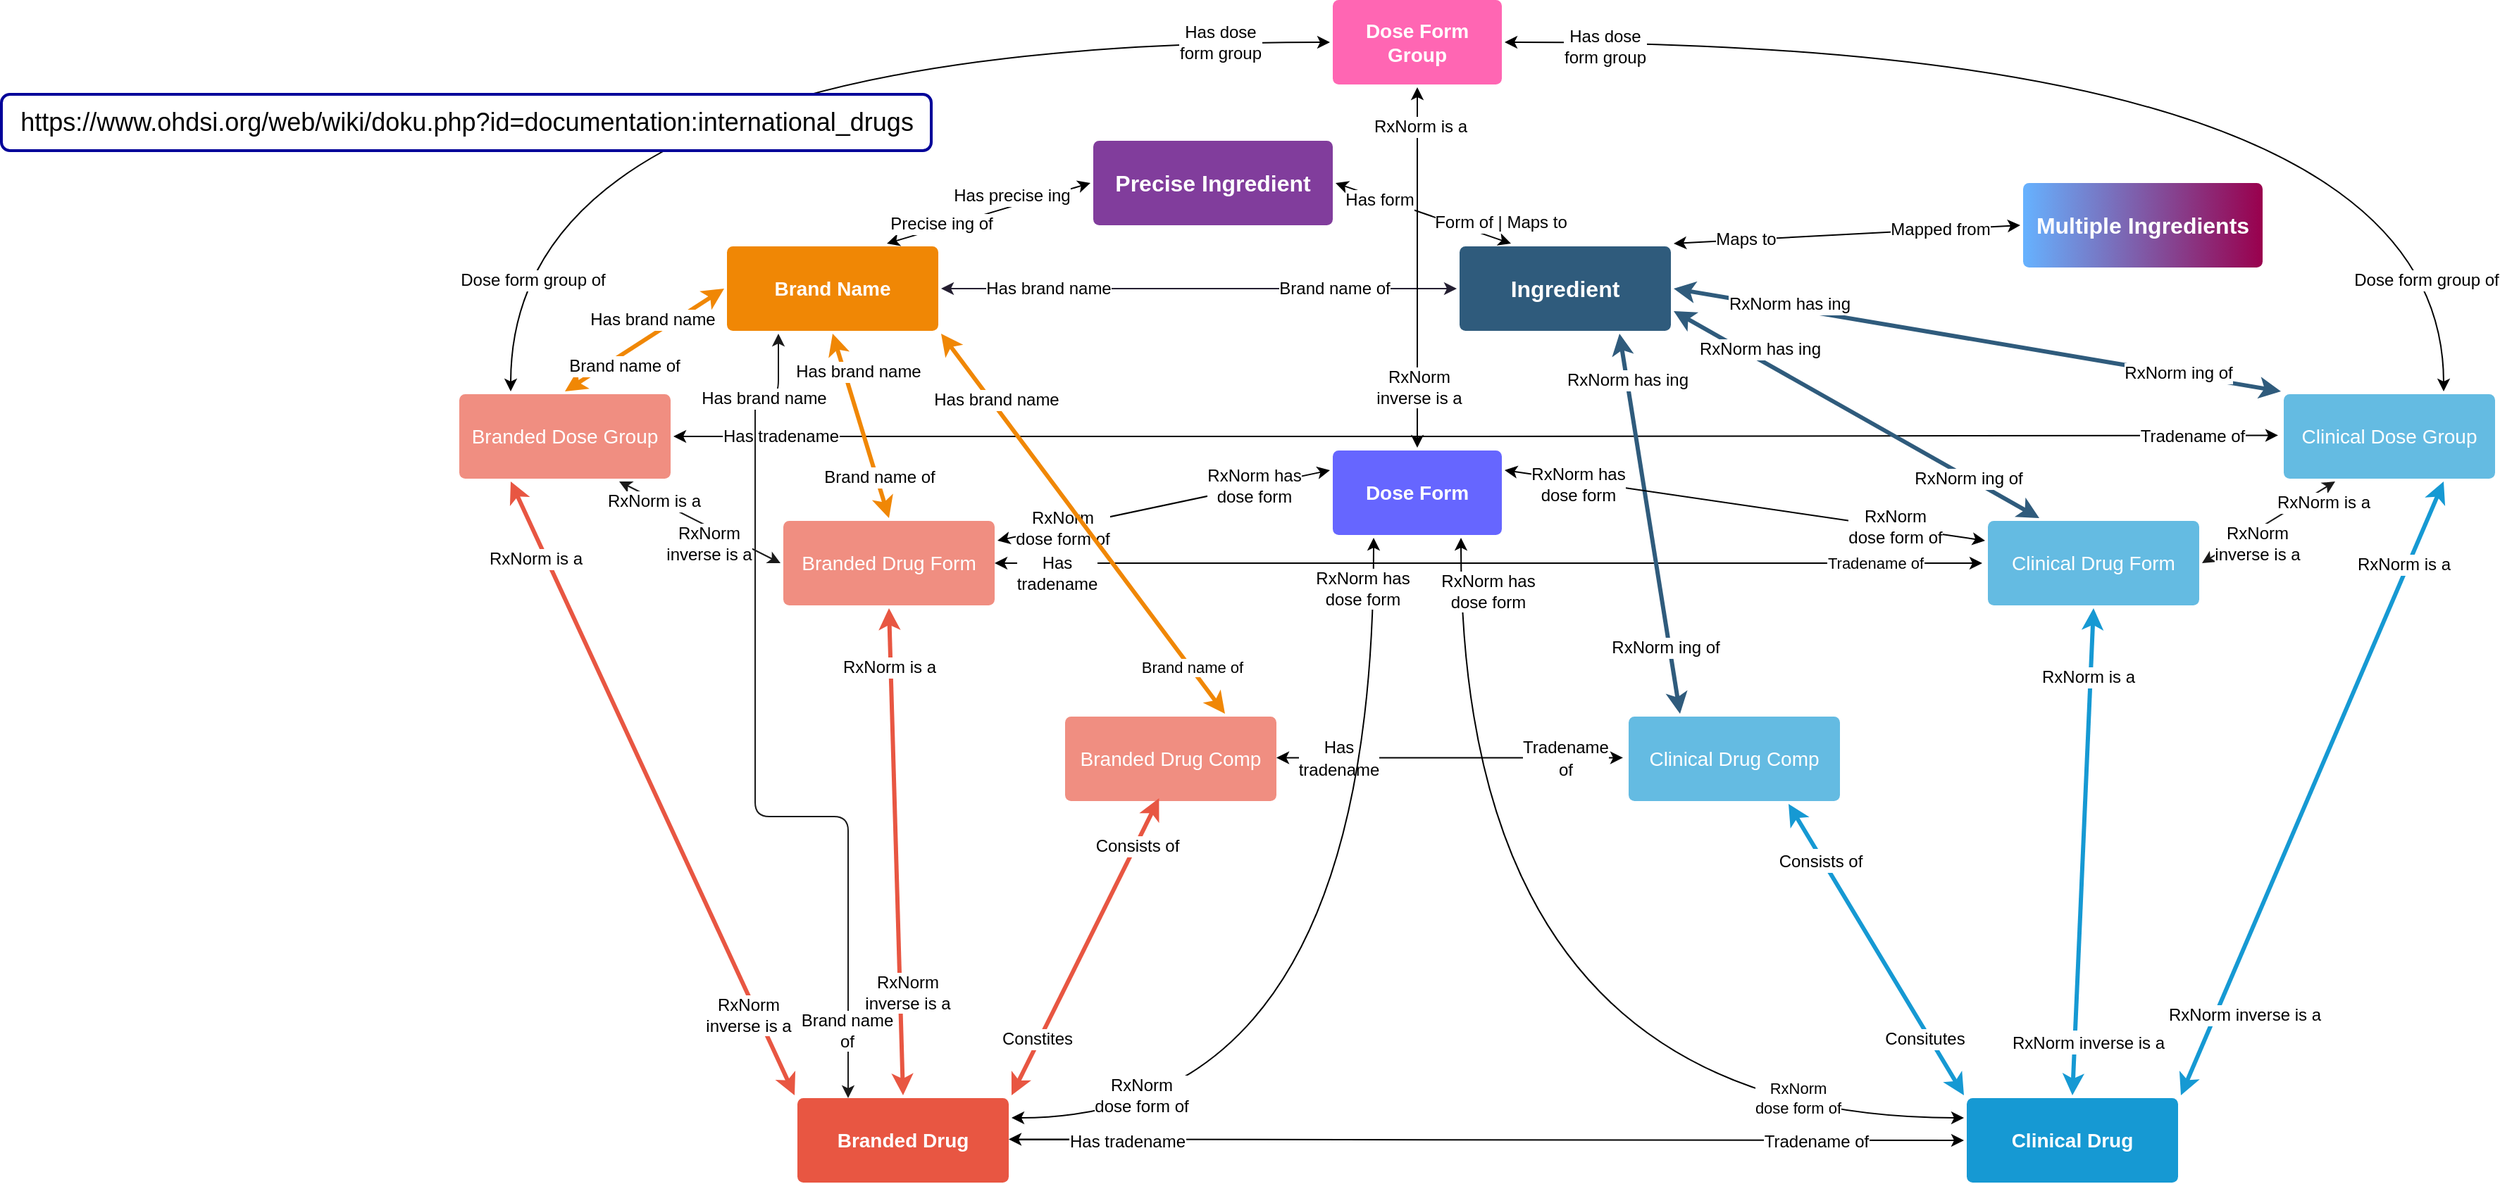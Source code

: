 <mxfile version="24.4.9" type="device">
  <diagram id="6a731a19-8d31-9384-78a2-239565b7b9f0" name="Page-1">
    <mxGraphModel dx="2303" dy="1444" grid="1" gridSize="10" guides="1" tooltips="1" connect="1" arrows="1" fold="1" page="1" pageScale="1" pageWidth="1169" pageHeight="827" background="none" math="0" shadow="0">
      <root>
        <mxCell id="0" />
        <mxCell id="1" parent="0" />
        <mxCell id="GJFQrm1G8qR_wsh25CUK-1789" value="" style="endArrow=classic;startArrow=classic;html=1;rounded=0;exitX=1;exitY=0.5;exitDx=0;exitDy=0;entryX=0.75;entryY=0;entryDx=0;entryDy=0;edgeStyle=orthogonalEdgeStyle;curved=1;" parent="1" source="GJFQrm1G8qR_wsh25CUK-1785" target="1761" edge="1">
          <mxGeometry width="50" height="50" relative="1" as="geometry">
            <mxPoint x="-90" y="530" as="sourcePoint" />
            <mxPoint x="-40" y="480" as="targetPoint" />
          </mxGeometry>
        </mxCell>
        <mxCell id="GJFQrm1G8qR_wsh25CUK-1792" value="&lt;font style=&quot;font-size: 12px;&quot;&gt;Dose form group of&lt;br&gt;&lt;/font&gt;" style="edgeLabel;html=1;align=center;verticalAlign=middle;resizable=0;points=[];" parent="GJFQrm1G8qR_wsh25CUK-1789" vertex="1" connectable="0">
          <mxGeometry x="0.934" y="2" relative="1" as="geometry">
            <mxPoint x="-15" y="-49" as="offset" />
          </mxGeometry>
        </mxCell>
        <mxCell id="GJFQrm1G8qR_wsh25CUK-1793" value="&lt;font style=&quot;font-size: 12px;&quot;&gt;Has dose &lt;br style=&quot;font-size: 12px;&quot;&gt;form group&lt;br style=&quot;font-size: 12px;&quot;&gt;&lt;/font&gt;" style="edgeLabel;html=1;align=center;verticalAlign=middle;resizable=0;points=[];fontSize=12;" parent="GJFQrm1G8qR_wsh25CUK-1789" vertex="1" connectable="0">
          <mxGeometry x="-0.907" y="1" relative="1" as="geometry">
            <mxPoint x="28" y="4" as="offset" />
          </mxGeometry>
        </mxCell>
        <mxCell id="GJFQrm1G8qR_wsh25CUK-1790" value="" style="endArrow=classic;startArrow=classic;html=1;rounded=0;exitX=0;exitY=0.5;exitDx=0;exitDy=0;entryX=0.25;entryY=0;entryDx=0;entryDy=0;edgeStyle=orthogonalEdgeStyle;curved=1;" parent="1" source="GJFQrm1G8qR_wsh25CUK-1785" target="1756" edge="1">
          <mxGeometry width="50" height="50" relative="1" as="geometry">
            <mxPoint x="-90" y="530" as="sourcePoint" />
            <mxPoint x="-40" y="480" as="targetPoint" />
          </mxGeometry>
        </mxCell>
        <mxCell id="GJFQrm1G8qR_wsh25CUK-1791" value="&lt;font style=&quot;font-size: 12px;&quot;&gt;Dose form group of&lt;br style=&quot;font-size: 12px;&quot;&gt;&lt;/font&gt;" style="edgeLabel;html=1;align=center;verticalAlign=middle;resizable=0;points=[];fontSize=12;" parent="GJFQrm1G8qR_wsh25CUK-1790" vertex="1" connectable="0">
          <mxGeometry x="0.94" y="1" relative="1" as="geometry">
            <mxPoint x="14" y="-54" as="offset" />
          </mxGeometry>
        </mxCell>
        <mxCell id="GJFQrm1G8qR_wsh25CUK-1794" value="&lt;font style=&quot;font-size: 12px;&quot;&gt;Has dose &lt;br style=&quot;font-size: 12px;&quot;&gt;form group&lt;br style=&quot;font-size: 12px;&quot;&gt;&lt;/font&gt;" style="edgeLabel;html=1;align=center;verticalAlign=middle;resizable=0;points=[];fontSize=12;" parent="GJFQrm1G8qR_wsh25CUK-1790" vertex="1" connectable="0">
          <mxGeometry x="-0.9" y="-1" relative="1" as="geometry">
            <mxPoint x="-37" y="1" as="offset" />
          </mxGeometry>
        </mxCell>
        <mxCell id="1749" value="Ingredient" style="rounded=1;whiteSpace=wrap;html=1;shadow=0;labelBackgroundColor=none;strokeColor=none;strokeWidth=3;fillColor=#2F5B7C;fontFamily=Helvetica;fontSize=16;fontColor=#FFFFFF;align=center;fontStyle=1;spacing=5;arcSize=7;perimeterSpacing=2;" parent="1" vertex="1">
          <mxGeometry x="-100" y="135" width="150" height="60" as="geometry" />
        </mxCell>
        <mxCell id="1751" value="" style="edgeStyle=none;rounded=1;jumpStyle=none;html=1;shadow=0;labelBackgroundColor=none;startArrow=classic;startFill=1;jettySize=auto;orthogonalLoop=1;strokeColor=#E85642;strokeWidth=3;fontFamily=Helvetica;fontSize=14;fontColor=#FFFFFF;spacing=5;fontStyle=1;fillColor=#b0e3e6;entryX=0.5;entryY=1;entryDx=0;entryDy=0;exitX=0.5;exitY=0;exitDx=0;exitDy=0;" parent="1" source="1753" target="1755" edge="1">
          <mxGeometry relative="1" as="geometry" />
        </mxCell>
        <mxCell id="qL5WuKuK19fVFfrwBX47-1894" value="&lt;font style=&quot;font-size: 12px;&quot;&gt;RxNorm is a&lt;br style=&quot;font-size: 12px;&quot;&gt;&lt;/font&gt;" style="edgeLabel;html=1;align=center;verticalAlign=middle;resizable=0;points=[];fontSize=12;" parent="1751" vertex="1" connectable="0">
          <mxGeometry x="0.657" relative="1" as="geometry">
            <mxPoint x="-2" y="-17" as="offset" />
          </mxGeometry>
        </mxCell>
        <mxCell id="qL5WuKuK19fVFfrwBX47-1900" value="&lt;font style=&quot;font-size: 12px;&quot;&gt;RxNorm &lt;br style=&quot;font-size: 12px;&quot;&gt;inverse is a&lt;br style=&quot;font-size: 12px;&quot;&gt;&lt;/font&gt;" style="edgeLabel;html=1;align=center;verticalAlign=middle;resizable=0;points=[];fontSize=12;" parent="1751" vertex="1" connectable="0">
          <mxGeometry x="-0.651" y="3" relative="1" as="geometry">
            <mxPoint x="7" y="-13" as="offset" />
          </mxGeometry>
        </mxCell>
        <mxCell id="1753" value="Branded Drug" style="rounded=1;whiteSpace=wrap;html=1;shadow=0;labelBackgroundColor=none;strokeColor=none;strokeWidth=3;fillColor=#e85642;fontFamily=Helvetica;fontSize=14;fontColor=#FFFFFF;align=center;spacing=5;fontStyle=1;arcSize=7;perimeterSpacing=2;" parent="1" vertex="1">
          <mxGeometry x="-570" y="740" width="150" height="60" as="geometry" />
        </mxCell>
        <mxCell id="qL5WuKuK19fVFfrwBX47-1836" style="edgeStyle=orthogonalEdgeStyle;rounded=0;orthogonalLoop=1;jettySize=auto;html=1;exitX=1;exitY=0.25;exitDx=0;exitDy=0;entryX=0;entryY=0.25;entryDx=0;entryDy=0;startArrow=classic;startFill=1;" parent="1" edge="1">
          <mxGeometry relative="1" as="geometry">
            <mxPoint x="-230" y="498.23" as="sourcePoint" />
            <mxPoint x="16" y="498.23" as="targetPoint" />
          </mxGeometry>
        </mxCell>
        <mxCell id="qL5WuKuK19fVFfrwBX47-1903" value="&lt;font style=&quot;font-size: 12px;&quot;&gt;Tradename &lt;br&gt;of&lt;br&gt;&lt;/font&gt;" style="edgeLabel;html=1;align=center;verticalAlign=middle;resizable=0;points=[];fontSize=13;" parent="qL5WuKuK19fVFfrwBX47-1836" vertex="1" connectable="0">
          <mxGeometry x="-0.871" y="2" relative="1" as="geometry">
            <mxPoint x="189" y="2" as="offset" />
          </mxGeometry>
        </mxCell>
        <mxCell id="qL5WuKuK19fVFfrwBX47-1837" value="&lt;font style=&quot;font-size: 12px;&quot;&gt;Has &lt;br&gt;tradename&lt;br&gt;&lt;/font&gt;" style="edgeLabel;html=1;align=center;verticalAlign=middle;resizable=0;points=[];fontSize=13;" parent="qL5WuKuK19fVFfrwBX47-1836" vertex="1" connectable="0">
          <mxGeometry x="-0.252" relative="1" as="geometry">
            <mxPoint x="-48" as="offset" />
          </mxGeometry>
        </mxCell>
        <mxCell id="1754" value="Branded Drug Comp" style="rounded=1;whiteSpace=wrap;html=1;shadow=0;labelBackgroundColor=none;strokeColor=none;strokeWidth=3;fillColor=#f08e81;fontFamily=Helvetica;fontSize=14;fontColor=#FFFFFF;align=center;spacing=5;fontStyle=0;arcSize=7;perimeterSpacing=2;" parent="1" vertex="1">
          <mxGeometry x="-380" y="469" width="150" height="60" as="geometry" />
        </mxCell>
        <mxCell id="qL5WuKuK19fVFfrwBX47-1823" style="edgeStyle=orthogonalEdgeStyle;rounded=1;orthogonalLoop=1;jettySize=auto;html=1;exitX=1;exitY=0.25;exitDx=0;exitDy=0;entryX=0;entryY=0.25;entryDx=0;entryDy=0;startArrow=classic;startFill=1;curved=0;" parent="1" edge="1">
          <mxGeometry relative="1" as="geometry">
            <mxPoint x="-430" y="360" as="sourcePoint" />
            <mxPoint x="271.0" y="360" as="targetPoint" />
          </mxGeometry>
        </mxCell>
        <mxCell id="qL5WuKuK19fVFfrwBX47-1824" value="&lt;font style=&quot;font-size: 11px;&quot;&gt;Tradename of&lt;br&gt;&lt;/font&gt;" style="edgeLabel;html=1;align=center;verticalAlign=middle;resizable=0;points=[];" parent="qL5WuKuK19fVFfrwBX47-1823" vertex="1" connectable="0">
          <mxGeometry x="-0.069" y="1" relative="1" as="geometry">
            <mxPoint x="298" y="1" as="offset" />
          </mxGeometry>
        </mxCell>
        <mxCell id="qL5WuKuK19fVFfrwBX47-1904" value="&lt;font style=&quot;font-size: 12px;&quot;&gt;Has &lt;br&gt;tradename&lt;/font&gt;" style="edgeLabel;html=1;align=center;verticalAlign=middle;resizable=0;points=[];fontSize=12;" parent="qL5WuKuK19fVFfrwBX47-1823" vertex="1" connectable="0">
          <mxGeometry x="-0.832" relative="1" as="geometry">
            <mxPoint x="-15" y="7" as="offset" />
          </mxGeometry>
        </mxCell>
        <mxCell id="bMK5b5X95xdostoPULuJ-1764" style="rounded=0;orthogonalLoop=1;jettySize=auto;html=1;exitX=0;exitY=0.5;exitDx=0;exitDy=0;entryX=0.75;entryY=1;entryDx=0;entryDy=0;strokeColor=#1A1A1A;strokeWidth=1;align=center;verticalAlign=middle;fontFamily=Helvetica;fontSize=11;fontColor=default;labelBackgroundColor=default;startArrow=classic;endArrow=classic;" edge="1" parent="1" source="1755" target="1756">
          <mxGeometry relative="1" as="geometry" />
        </mxCell>
        <mxCell id="bMK5b5X95xdostoPULuJ-1765" value="&lt;font style=&quot;font-size: 12px;&quot;&gt;RxNorm is a&lt;br&gt;&lt;/font&gt;" style="edgeLabel;html=1;align=center;verticalAlign=middle;resizable=0;points=[];" vertex="1" connectable="0" parent="bMK5b5X95xdostoPULuJ-1764">
          <mxGeometry x="0.679" relative="1" as="geometry">
            <mxPoint x="6" y="5" as="offset" />
          </mxGeometry>
        </mxCell>
        <mxCell id="bMK5b5X95xdostoPULuJ-1766" value="&lt;font style=&quot;font-size: 12px;&quot;&gt;RxNorm&lt;br&gt;inverse is a&lt;br&gt;&lt;/font&gt;" style="edgeLabel;html=1;align=center;verticalAlign=middle;resizable=0;points=[];" vertex="1" connectable="0" parent="bMK5b5X95xdostoPULuJ-1764">
          <mxGeometry x="-0.143" relative="1" as="geometry">
            <mxPoint x="-2" y="11" as="offset" />
          </mxGeometry>
        </mxCell>
        <mxCell id="1755" value="Branded Drug Form" style="rounded=1;whiteSpace=wrap;html=1;shadow=0;labelBackgroundColor=none;strokeColor=none;strokeWidth=3;fillColor=#f08e81;fontFamily=Helvetica;fontSize=14;fontColor=#FFFFFF;align=center;spacing=5;fontStyle=0;arcSize=7;perimeterSpacing=2;" parent="1" vertex="1">
          <mxGeometry x="-580" y="330" width="150" height="60" as="geometry" />
        </mxCell>
        <mxCell id="qL5WuKuK19fVFfrwBX47-1828" style="edgeStyle=orthogonalEdgeStyle;rounded=0;orthogonalLoop=1;jettySize=auto;html=1;entryX=0;entryY=0.25;entryDx=0;entryDy=0;startArrow=classic;startFill=1;exitX=1;exitY=0.5;exitDx=0;exitDy=0;" parent="1" source="1756" edge="1">
          <mxGeometry relative="1" as="geometry">
            <mxPoint x="-540" y="269" as="sourcePoint" />
            <mxPoint x="481.0" y="269.23" as="targetPoint" />
          </mxGeometry>
        </mxCell>
        <mxCell id="qL5WuKuK19fVFfrwBX47-1829" value="&lt;font style=&quot;font-size: 12px;&quot;&gt;Tradename of&lt;br style=&quot;font-size: 12px;&quot;&gt;&lt;/font&gt;" style="edgeLabel;html=1;align=center;verticalAlign=middle;resizable=0;points=[];fontSize=12;" parent="qL5WuKuK19fVFfrwBX47-1828" vertex="1" connectable="0">
          <mxGeometry x="-0.066" y="3" relative="1" as="geometry">
            <mxPoint x="546" y="3" as="offset" />
          </mxGeometry>
        </mxCell>
        <mxCell id="qL5WuKuK19fVFfrwBX47-1905" value="&lt;font style=&quot;font-size: 12px;&quot;&gt;Has tradename&lt;br style=&quot;font-size: 12px;&quot;&gt;&lt;/font&gt;" style="edgeLabel;html=1;align=center;verticalAlign=middle;resizable=0;points=[];fontSize=12;" parent="qL5WuKuK19fVFfrwBX47-1828" vertex="1" connectable="0">
          <mxGeometry x="-0.86" y="2" relative="1" as="geometry">
            <mxPoint x="-4" y="2" as="offset" />
          </mxGeometry>
        </mxCell>
        <mxCell id="1756" value="Branded Dose Group" style="rounded=1;whiteSpace=wrap;html=1;shadow=0;labelBackgroundColor=none;strokeColor=none;strokeWidth=3;fillColor=#f08e81;fontFamily=Helvetica;fontSize=14;fontColor=#FFFFFF;align=center;spacing=5;fontStyle=0;arcSize=7;perimeterSpacing=2;" parent="1" vertex="1">
          <mxGeometry x="-810" y="240" width="150" height="60" as="geometry" />
        </mxCell>
        <mxCell id="1759" value="" style="edgeStyle=none;rounded=0;jumpStyle=none;html=1;shadow=0;labelBackgroundColor=none;startArrow=classic;startFill=1;endArrow=classic;endFill=1;jettySize=auto;orthogonalLoop=1;strokeColor=#1699D3;strokeWidth=3;fontFamily=Helvetica;fontSize=14;fontColor=#FFFFFF;spacing=5;exitX=1;exitY=0;exitDx=0;exitDy=0;entryX=0.75;entryY=1;entryDx=0;entryDy=0;curved=0;align=center;verticalAlign=middle;" parent="1" source="1760" target="1761" edge="1">
          <mxGeometry relative="1" as="geometry" />
        </mxCell>
        <mxCell id="qL5WuKuK19fVFfrwBX47-1895" value="&lt;font style=&quot;font-size: 12px;&quot;&gt;RxNorm inverse is a&lt;/font&gt;" style="edgeLabel;html=1;align=center;verticalAlign=middle;resizable=0;points=[];" parent="1759" vertex="1" connectable="0">
          <mxGeometry x="-0.7" y="3" relative="1" as="geometry">
            <mxPoint x="20" y="9" as="offset" />
          </mxGeometry>
        </mxCell>
        <mxCell id="qL5WuKuK19fVFfrwBX47-1896" value="&lt;font style=&quot;font-size: 12px;&quot;&gt;RxNorm is a&lt;br&gt;&lt;/font&gt;" style="edgeLabel;html=1;align=center;verticalAlign=middle;resizable=0;points=[];" parent="1759" vertex="1" connectable="0">
          <mxGeometry x="0.717" y="-2" relative="1" as="geometry">
            <mxPoint x="-4" y="-4" as="offset" />
          </mxGeometry>
        </mxCell>
        <mxCell id="1760" value="Clinical Drug" style="rounded=1;whiteSpace=wrap;html=1;shadow=0;labelBackgroundColor=none;strokeColor=none;strokeWidth=3;fillColor=#1699d3;fontFamily=Helvetica;fontSize=14;fontColor=#FFFFFF;align=center;spacing=5;fontStyle=1;arcSize=7;perimeterSpacing=2;" parent="1" vertex="1">
          <mxGeometry x="260" y="740" width="150" height="60" as="geometry" />
        </mxCell>
        <mxCell id="1761" value="Clinical Dose Group" style="rounded=1;whiteSpace=wrap;html=1;shadow=0;labelBackgroundColor=none;strokeColor=none;strokeWidth=3;fillColor=#64bbe2;fontFamily=Helvetica;fontSize=14;fontColor=#FFFFFF;align=center;spacing=5;arcSize=7;perimeterSpacing=2;" parent="1" vertex="1">
          <mxGeometry x="485" y="240" width="150" height="60" as="geometry" />
        </mxCell>
        <mxCell id="1762" value="Clinical Drug Form" style="rounded=1;whiteSpace=wrap;html=1;shadow=0;labelBackgroundColor=none;strokeColor=none;strokeWidth=3;fillColor=#64bbe2;fontFamily=Helvetica;fontSize=14;fontColor=#FFFFFF;align=center;spacing=5;arcSize=7;perimeterSpacing=2;" parent="1" vertex="1">
          <mxGeometry x="275" y="330" width="150" height="60" as="geometry" />
        </mxCell>
        <mxCell id="1763" value="Clinical Drug Comp" style="rounded=1;whiteSpace=wrap;html=1;shadow=0;labelBackgroundColor=none;strokeColor=none;strokeWidth=3;fillColor=#64bbe2;fontFamily=Helvetica;fontSize=14;fontColor=#FFFFFF;align=center;spacing=5;arcSize=7;perimeterSpacing=2;" parent="1" vertex="1">
          <mxGeometry x="20" y="469" width="150" height="60" as="geometry" />
        </mxCell>
        <mxCell id="qL5WuKuK19fVFfrwBX47-1917" style="rounded=0;orthogonalLoop=1;jettySize=auto;html=1;startArrow=classic;startFill=1;strokeColor=#241f31;align=center;verticalAlign=middle;fontFamily=Helvetica;fontSize=11;fontColor=default;labelBackgroundColor=default;endArrow=classic;strokeWidth=1;entryX=0;entryY=0.5;entryDx=0;entryDy=0;exitX=1;exitY=0.5;exitDx=0;exitDy=0;" parent="1" source="1764" target="1749" edge="1">
          <mxGeometry relative="1" as="geometry">
            <mxPoint x="-350" y="165" as="sourcePoint" />
            <mxPoint x="-230" y="165" as="targetPoint" />
          </mxGeometry>
        </mxCell>
        <mxCell id="qL5WuKuK19fVFfrwBX47-1918" value="&lt;font style=&quot;font-size: 12px;&quot;&gt;Brand name of&lt;br&gt;&lt;/font&gt;" style="edgeLabel;html=1;align=center;verticalAlign=middle;resizable=0;points=[];rounded=0;strokeColor=#241f31;strokeWidth=1;fontFamily=Helvetica;fontSize=11;fontColor=default;labelBackgroundColor=default;" parent="qL5WuKuK19fVFfrwBX47-1917" vertex="1" connectable="0">
          <mxGeometry x="0.625" y="1" relative="1" as="geometry">
            <mxPoint x="-19" y="1" as="offset" />
          </mxGeometry>
        </mxCell>
        <mxCell id="qL5WuKuK19fVFfrwBX47-1919" value="&lt;font style=&quot;font-size: 12px;&quot;&gt;Has brand name&lt;br&gt;&lt;/font&gt;" style="edgeLabel;html=1;align=center;verticalAlign=middle;resizable=0;points=[];rounded=0;strokeColor=#241f31;strokeWidth=1;fontFamily=Helvetica;fontSize=11;fontColor=default;labelBackgroundColor=default;" parent="qL5WuKuK19fVFfrwBX47-1917" vertex="1" connectable="0">
          <mxGeometry x="-0.784" y="1" relative="1" as="geometry">
            <mxPoint x="36" y="1" as="offset" />
          </mxGeometry>
        </mxCell>
        <mxCell id="1764" value="Brand Name" style="rounded=1;whiteSpace=wrap;html=1;shadow=0;labelBackgroundColor=none;strokeColor=none;strokeWidth=3;fillColor=#F08705;fontFamily=Helvetica;fontSize=14;fontColor=#FFFFFF;align=center;spacing=5;fontStyle=1;arcSize=7;perimeterSpacing=2;" parent="1" vertex="1">
          <mxGeometry x="-620" y="135" width="150" height="60" as="geometry" />
        </mxCell>
        <mxCell id="qL5WuKuK19fVFfrwBX47-1795" value="" style="endArrow=classic;html=1;rounded=0;entryX=1;entryY=0.25;entryDx=0;entryDy=0;startArrow=classic;startFill=1;exitX=0;exitY=0.5;exitDx=0;exitDy=0;" parent="1" source="1760" edge="1">
          <mxGeometry relative="1" as="geometry">
            <mxPoint x="100" y="770" as="sourcePoint" />
            <mxPoint x="-420" y="769.23" as="targetPoint" />
          </mxGeometry>
        </mxCell>
        <mxCell id="qL5WuKuK19fVFfrwBX47-1796" value="&lt;font style=&quot;font-size: 12px;&quot;&gt;Has tradename&lt;br style=&quot;font-size: 12px;&quot;&gt;&lt;/font&gt;" style="edgeLabel;resizable=0;html=1;;align=center;verticalAlign=middle;fontSize=12;" parent="qL5WuKuK19fVFfrwBX47-1795" connectable="0" vertex="1">
          <mxGeometry relative="1" as="geometry">
            <mxPoint x="-255" y="1" as="offset" />
          </mxGeometry>
        </mxCell>
        <mxCell id="qL5WuKuK19fVFfrwBX47-1902" value="&lt;font style=&quot;font-size: 12px;&quot;&gt;Tradename of&lt;br style=&quot;font-size: 12px;&quot;&gt;&lt;/font&gt;" style="edgeLabel;html=1;align=center;verticalAlign=middle;resizable=0;points=[];fontSize=12;" parent="qL5WuKuK19fVFfrwBX47-1795" vertex="1" connectable="0">
          <mxGeometry x="-0.691" y="-2" relative="1" as="geometry">
            <mxPoint y="3" as="offset" />
          </mxGeometry>
        </mxCell>
        <mxCell id="qL5WuKuK19fVFfrwBX47-1857" value="" style="endArrow=classic;html=1;rounded=1;entryX=0;entryY=0;entryDx=0;entryDy=0;exitX=0.25;exitY=1;exitDx=0;exitDy=0;shadow=0;strokeColor=#E85642;strokeWidth=3;align=center;verticalAlign=middle;spacing=5;fontFamily=Helvetica;fontSize=14;fontColor=#FFFFFF;fontStyle=1;labelBackgroundColor=none;jumpStyle=none;startArrow=classic;startFill=1;fillColor=#b0e3e6;" parent="1" source="1756" target="1753" edge="1">
          <mxGeometry width="50" height="50" relative="1" as="geometry">
            <mxPoint x="-190" y="580" as="sourcePoint" />
            <mxPoint x="-140" y="530" as="targetPoint" />
          </mxGeometry>
        </mxCell>
        <mxCell id="qL5WuKuK19fVFfrwBX47-1901" value="&lt;font style=&quot;font-size: 12px;&quot;&gt;RxNorm is a&lt;br style=&quot;font-size: 12px;&quot;&gt;&lt;/font&gt;" style="edgeLabel;html=1;align=center;verticalAlign=middle;resizable=0;points=[];fontSize=12;" parent="qL5WuKuK19fVFfrwBX47-1857" vertex="1" connectable="0">
          <mxGeometry x="-0.748" y="-3" relative="1" as="geometry">
            <mxPoint x="-5" y="-1" as="offset" />
          </mxGeometry>
        </mxCell>
        <mxCell id="OrQ15w6WSOUXueDMVf8_-1774" value="&lt;font style=&quot;font-size: 12px;&quot;&gt;RxNorm &lt;br style=&quot;font-size: 12px;&quot;&gt;inverse is a&lt;br style=&quot;font-size: 12px;&quot;&gt;&lt;/font&gt;" style="edgeLabel;html=1;align=center;verticalAlign=middle;resizable=0;points=[];fontSize=12;" parent="qL5WuKuK19fVFfrwBX47-1857" vertex="1" connectable="0">
          <mxGeometry x="-0.748" y="-3" relative="1" as="geometry">
            <mxPoint x="146" y="323" as="offset" />
          </mxGeometry>
        </mxCell>
        <mxCell id="qL5WuKuK19fVFfrwBX47-1862" value="" style="endArrow=classic;html=1;rounded=1;exitX=1;exitY=0;exitDx=0;exitDy=0;shadow=0;strokeColor=#E85642;strokeWidth=3;align=center;verticalAlign=middle;spacing=5;fontFamily=Helvetica;fontSize=14;fontColor=#FFFFFF;fontStyle=1;labelBackgroundColor=none;jumpStyle=none;startArrow=classic;startFill=1;fillColor=#b0e3e6;entryX=0.446;entryY=0.938;entryDx=0;entryDy=0;entryPerimeter=0;" parent="1" source="1753" target="1754" edge="1">
          <mxGeometry width="50" height="50" relative="1" as="geometry">
            <mxPoint x="-190" y="580" as="sourcePoint" />
            <mxPoint x="-340" y="540" as="targetPoint" />
          </mxGeometry>
        </mxCell>
        <mxCell id="qL5WuKuK19fVFfrwBX47-1863" value="&lt;font style=&quot;font-size: 12px;&quot;&gt;Consists of&lt;br style=&quot;font-size: 12px;&quot;&gt;&lt;/font&gt;" style="edgeLabel;html=1;align=center;verticalAlign=middle;resizable=0;points=[];fontSize=12;" parent="qL5WuKuK19fVFfrwBX47-1862" vertex="1" connectable="0">
          <mxGeometry x="0.344" y="1" relative="1" as="geometry">
            <mxPoint x="19" y="-35" as="offset" />
          </mxGeometry>
        </mxCell>
        <mxCell id="qL5WuKuK19fVFfrwBX47-1899" value="&lt;font style=&quot;font-size: 12px;&quot;&gt;Constites&lt;/font&gt;" style="edgeLabel;html=1;align=center;verticalAlign=middle;resizable=0;points=[];fontSize=12;" parent="qL5WuKuK19fVFfrwBX47-1862" vertex="1" connectable="0">
          <mxGeometry x="-0.625" y="2" relative="1" as="geometry">
            <mxPoint as="offset" />
          </mxGeometry>
        </mxCell>
        <mxCell id="qL5WuKuK19fVFfrwBX47-1881" value="" style="endArrow=classic;html=1;rounded=0;exitX=0;exitY=0;exitDx=0;exitDy=0;entryX=0.75;entryY=1;entryDx=0;entryDy=0;shadow=0;strokeColor=#1699D3;strokeWidth=3;align=center;verticalAlign=middle;spacing=5;fontFamily=Helvetica;fontSize=14;fontColor=#FFFFFF;fontStyle=1;labelBackgroundColor=none;jumpStyle=none;startArrow=classic;startFill=1;fillColor=#b0e3e6;endFill=1;" parent="1" source="1760" target="1763" edge="1">
          <mxGeometry width="50" height="50" relative="1" as="geometry">
            <mxPoint x="150" y="410" as="sourcePoint" />
            <mxPoint x="221" y="555" as="targetPoint" />
          </mxGeometry>
        </mxCell>
        <mxCell id="qL5WuKuK19fVFfrwBX47-1882" value="&lt;font style=&quot;font-size: 12px;&quot; color=&quot;#000000&quot;&gt;Consists of&lt;br&gt;&lt;/font&gt;" style="edgeLabel;html=1;align=center;verticalAlign=middle;resizable=0;points=[];rounded=0;shadow=0;strokeColor=#1699D3;strokeWidth=3;spacing=5;fontFamily=Helvetica;fontSize=14;fontColor=#FFFFFF;labelBackgroundColor=default;" parent="qL5WuKuK19fVFfrwBX47-1881" vertex="1" connectable="0">
          <mxGeometry x="0.344" y="1" relative="1" as="geometry">
            <mxPoint x="-18" y="-29" as="offset" />
          </mxGeometry>
        </mxCell>
        <mxCell id="qL5WuKuK19fVFfrwBX47-1898" value="&lt;font style=&quot;font-size: 12px;&quot;&gt;Consitutes&lt;/font&gt;" style="edgeLabel;html=1;align=center;verticalAlign=middle;resizable=0;points=[];" parent="qL5WuKuK19fVFfrwBX47-1881" vertex="1" connectable="0">
          <mxGeometry x="-0.403" y="1" relative="1" as="geometry">
            <mxPoint x="10" y="21" as="offset" />
          </mxGeometry>
        </mxCell>
        <mxCell id="qL5WuKuK19fVFfrwBX47-1885" value="" style="endArrow=classic;html=1;rounded=0;entryX=0.5;entryY=0;entryDx=0;entryDy=0;exitX=0.5;exitY=1;exitDx=0;exitDy=0;shadow=0;strokeColor=#1699D3;strokeWidth=3;align=center;verticalAlign=middle;spacing=5;fontFamily=Helvetica;fontSize=14;fontColor=#FFFFFF;fontStyle=1;labelBackgroundColor=none;jumpStyle=none;startArrow=classic;startFill=1;fillColor=#b0e3e6;endFill=1;" parent="1" source="1762" target="1760" edge="1">
          <mxGeometry width="50" height="50" relative="1" as="geometry">
            <mxPoint x="338" y="625" as="sourcePoint" />
            <mxPoint x="386" y="402" as="targetPoint" />
          </mxGeometry>
        </mxCell>
        <mxCell id="qL5WuKuK19fVFfrwBX47-1886" value="&lt;font style=&quot;font-size: 12px;&quot;&gt;RxNorm inverse is a&lt;br&gt;&lt;/font&gt;" style="edgeLabel;html=1;align=center;verticalAlign=middle;resizable=0;points=[];rounded=0;shadow=0;strokeColor=#1699D3;strokeWidth=3;spacing=5;fontFamily=Helvetica;fontSize=14;fontColor=#000000;labelBackgroundColor=default;" parent="qL5WuKuK19fVFfrwBX47-1885" vertex="1" connectable="0">
          <mxGeometry x="-0.372" relative="1" as="geometry">
            <mxPoint y="199" as="offset" />
          </mxGeometry>
        </mxCell>
        <mxCell id="qL5WuKuK19fVFfrwBX47-1897" value="&lt;font style=&quot;font-size: 12px;&quot;&gt;RxNorm is a&lt;br&gt;&lt;/font&gt;" style="edgeLabel;html=1;align=center;verticalAlign=middle;resizable=0;points=[];" parent="qL5WuKuK19fVFfrwBX47-1885" vertex="1" connectable="0">
          <mxGeometry x="-0.716" y="-2" relative="1" as="geometry">
            <mxPoint as="offset" />
          </mxGeometry>
        </mxCell>
        <mxCell id="qL5WuKuK19fVFfrwBX47-1910" value="" style="endArrow=classic;startArrow=classic;html=1;rounded=0;entryX=0.5;entryY=0;entryDx=0;entryDy=0;exitX=0.5;exitY=1;exitDx=0;exitDy=0;strokeColor=#F08705;strokeWidth=3;" parent="1" source="1764" target="1755" edge="1">
          <mxGeometry width="50" height="50" relative="1" as="geometry">
            <mxPoint x="-750" y="470" as="sourcePoint" />
            <mxPoint x="-700" y="420" as="targetPoint" />
          </mxGeometry>
        </mxCell>
        <mxCell id="qL5WuKuK19fVFfrwBX47-1911" value="&lt;font style=&quot;font-size: 12px;&quot;&gt;Has brand name&lt;br style=&quot;font-size: 12px;&quot;&gt;&lt;/font&gt;" style="edgeLabel;html=1;align=center;verticalAlign=middle;resizable=0;points=[];fontSize=12;" parent="qL5WuKuK19fVFfrwBX47-1910" vertex="1" connectable="0">
          <mxGeometry x="-0.644" y="5" relative="1" as="geometry">
            <mxPoint x="6" y="5" as="offset" />
          </mxGeometry>
        </mxCell>
        <mxCell id="qL5WuKuK19fVFfrwBX47-1912" value="&lt;font style=&quot;font-size: 12px;&quot;&gt;Brand name of&lt;/font&gt;" style="edgeLabel;html=1;align=center;verticalAlign=middle;resizable=0;points=[];fontSize=12;" parent="qL5WuKuK19fVFfrwBX47-1910" vertex="1" connectable="0">
          <mxGeometry x="0.63" relative="1" as="geometry">
            <mxPoint y="-5" as="offset" />
          </mxGeometry>
        </mxCell>
        <mxCell id="qL5WuKuK19fVFfrwBX47-1914" value="" style="endArrow=classic;startArrow=classic;html=1;rounded=0;entryX=0.5;entryY=0;entryDx=0;entryDy=0;exitX=0;exitY=0.5;exitDx=0;exitDy=0;strokeColor=#F08705;strokeWidth=3;" parent="1" source="1764" target="1756" edge="1">
          <mxGeometry width="50" height="50" relative="1" as="geometry">
            <mxPoint x="-750" y="470" as="sourcePoint" />
            <mxPoint x="-700" y="420" as="targetPoint" />
          </mxGeometry>
        </mxCell>
        <mxCell id="qL5WuKuK19fVFfrwBX47-1915" value="&lt;font style=&quot;font-size: 12px;&quot;&gt;Brand name of&lt;br&gt;&lt;/font&gt;" style="edgeLabel;html=1;align=center;verticalAlign=middle;resizable=0;points=[];fontSize=12;" parent="qL5WuKuK19fVFfrwBX47-1914" vertex="1" connectable="0">
          <mxGeometry x="0.594" y="3" relative="1" as="geometry">
            <mxPoint x="17" y="-6" as="offset" />
          </mxGeometry>
        </mxCell>
        <mxCell id="qL5WuKuK19fVFfrwBX47-1916" value="&lt;font style=&quot;font-size: 12px;&quot;&gt;Has brand name&lt;br style=&quot;font-size: 12px;&quot;&gt;&lt;/font&gt;" style="edgeLabel;html=1;align=center;verticalAlign=middle;resizable=0;points=[];fontSize=12;" parent="qL5WuKuK19fVFfrwBX47-1914" vertex="1" connectable="0">
          <mxGeometry x="-0.572" y="2" relative="1" as="geometry">
            <mxPoint x="-28" y="4" as="offset" />
          </mxGeometry>
        </mxCell>
        <mxCell id="qL5WuKuK19fVFfrwBX47-1924" value="" style="endArrow=classic;startArrow=classic;html=1;rounded=0;entryX=0.75;entryY=1;entryDx=0;entryDy=0;exitX=0.25;exitY=0;exitDx=0;exitDy=0;strokeColor=#2F5B7C;strokeWidth=3;" parent="1" source="1763" target="1749" edge="1">
          <mxGeometry width="50" height="50" relative="1" as="geometry">
            <mxPoint x="-60" y="450" as="sourcePoint" />
            <mxPoint x="-10" y="400" as="targetPoint" />
          </mxGeometry>
        </mxCell>
        <mxCell id="qL5WuKuK19fVFfrwBX47-1929" value="&lt;font style=&quot;font-size: 12px;&quot;&gt;RxNorm ing of&lt;br&gt;&lt;/font&gt;" style="edgeLabel;html=1;align=center;verticalAlign=middle;resizable=0;points=[];" parent="qL5WuKuK19fVFfrwBX47-1924" vertex="1" connectable="0">
          <mxGeometry x="-0.648" y="3" relative="1" as="geometry">
            <mxPoint as="offset" />
          </mxGeometry>
        </mxCell>
        <mxCell id="qL5WuKuK19fVFfrwBX47-1933" value="&lt;font style=&quot;font-size: 12px;&quot;&gt;RxNorm has ing&lt;br style=&quot;font-size: 12px;&quot;&gt;&lt;/font&gt;" style="edgeLabel;html=1;align=center;verticalAlign=middle;resizable=0;points=[];fontSize=12;" parent="qL5WuKuK19fVFfrwBX47-1924" vertex="1" connectable="0">
          <mxGeometry x="0.763" y="1" relative="1" as="geometry">
            <mxPoint x="1" y="1" as="offset" />
          </mxGeometry>
        </mxCell>
        <mxCell id="qL5WuKuK19fVFfrwBX47-1925" value="" style="endArrow=classic;startArrow=classic;html=1;rounded=0;entryX=1;entryY=0.75;entryDx=0;entryDy=0;exitX=0.25;exitY=0;exitDx=0;exitDy=0;strokeColor=#2F5B7C;strokeWidth=3;" parent="1" source="1762" target="1749" edge="1">
          <mxGeometry width="50" height="50" relative="1" as="geometry">
            <mxPoint x="233" y="595" as="sourcePoint" />
            <mxPoint x="150" y="330" as="targetPoint" />
          </mxGeometry>
        </mxCell>
        <mxCell id="qL5WuKuK19fVFfrwBX47-1928" value="&lt;font style=&quot;font-size: 12px;&quot;&gt;RxNorm ing of&lt;br style=&quot;font-size: 12px;&quot;&gt;&lt;/font&gt;" style="edgeLabel;html=1;align=center;verticalAlign=middle;resizable=0;points=[];fontSize=12;" parent="qL5WuKuK19fVFfrwBX47-1925" vertex="1" connectable="0">
          <mxGeometry x="-0.479" y="-1" relative="1" as="geometry">
            <mxPoint x="16" y="11" as="offset" />
          </mxGeometry>
        </mxCell>
        <mxCell id="qL5WuKuK19fVFfrwBX47-1932" value="&lt;font style=&quot;font-size: 12px;&quot;&gt;RxNorm has ing&lt;br style=&quot;font-size: 12px;&quot;&gt;&lt;/font&gt;" style="edgeLabel;html=1;align=center;verticalAlign=middle;resizable=0;points=[];fontSize=12;" parent="qL5WuKuK19fVFfrwBX47-1925" vertex="1" connectable="0">
          <mxGeometry x="0.69" relative="1" as="geometry">
            <mxPoint x="21" y="4" as="offset" />
          </mxGeometry>
        </mxCell>
        <mxCell id="qL5WuKuK19fVFfrwBX47-1926" value="" style="endArrow=classic;startArrow=classic;html=1;rounded=0;entryX=1;entryY=0.5;entryDx=0;entryDy=0;exitX=0;exitY=0;exitDx=0;exitDy=0;strokeColor=#2F5B7C;strokeWidth=3;" parent="1" source="1761" target="1749" edge="1">
          <mxGeometry width="50" height="50" relative="1" as="geometry">
            <mxPoint x="370" y="200" as="sourcePoint" />
            <mxPoint x="287" y="-65" as="targetPoint" />
          </mxGeometry>
        </mxCell>
        <mxCell id="qL5WuKuK19fVFfrwBX47-1927" value="&lt;font style=&quot;font-size: 12px;&quot;&gt;RxNorm ing of&lt;br&gt;&lt;/font&gt;" style="edgeLabel;html=1;align=center;verticalAlign=middle;resizable=0;points=[];" parent="qL5WuKuK19fVFfrwBX47-1926" vertex="1" connectable="0">
          <mxGeometry x="-0.521" y="-2" relative="1" as="geometry">
            <mxPoint x="29" y="6" as="offset" />
          </mxGeometry>
        </mxCell>
        <mxCell id="qL5WuKuK19fVFfrwBX47-1931" value="&lt;font style=&quot;font-size: 12px;&quot;&gt;RxNorm has ing&lt;br style=&quot;font-size: 12px;&quot;&gt;&lt;/font&gt;" style="edgeLabel;html=1;align=center;verticalAlign=middle;resizable=0;points=[];rotation=0;fontSize=12;" parent="qL5WuKuK19fVFfrwBX47-1926" vertex="1" connectable="0">
          <mxGeometry x="0.677" y="-1" relative="1" as="geometry">
            <mxPoint x="12" as="offset" />
          </mxGeometry>
        </mxCell>
        <mxCell id="qL5WuKuK19fVFfrwBX47-1934" value="Precise Ingredient" style="rounded=1;whiteSpace=wrap;html=1;shadow=0;labelBackgroundColor=none;strokeColor=none;strokeWidth=3;fillColor=#813d9c;fontFamily=Helvetica;fontSize=16;fontColor=#FFFFFF;align=center;fontStyle=1;spacing=5;arcSize=7;perimeterSpacing=2;" parent="1" vertex="1">
          <mxGeometry x="-360" y="60" width="170" height="60" as="geometry" />
        </mxCell>
        <mxCell id="qL5WuKuK19fVFfrwBX47-1935" value="" style="endArrow=classic;startArrow=classic;html=1;rounded=0;entryX=1;entryY=0.5;entryDx=0;entryDy=0;exitX=0.25;exitY=0;exitDx=0;exitDy=0;" parent="1" source="1749" target="qL5WuKuK19fVFfrwBX47-1934" edge="1">
          <mxGeometry width="50" height="50" relative="1" as="geometry">
            <mxPoint x="-110" y="200" as="sourcePoint" />
            <mxPoint x="-60" y="150" as="targetPoint" />
          </mxGeometry>
        </mxCell>
        <mxCell id="qL5WuKuK19fVFfrwBX47-1936" value="Form of | Maps to" style="edgeLabel;html=1;align=center;verticalAlign=middle;resizable=0;points=[];fontSize=12;" parent="qL5WuKuK19fVFfrwBX47-1935" vertex="1" connectable="0">
          <mxGeometry x="-0.41" relative="1" as="geometry">
            <mxPoint x="29" y="-3" as="offset" />
          </mxGeometry>
        </mxCell>
        <mxCell id="qL5WuKuK19fVFfrwBX47-1937" value="Has form" style="edgeLabel;html=1;align=center;verticalAlign=middle;resizable=0;points=[];fontSize=12;" parent="qL5WuKuK19fVFfrwBX47-1935" vertex="1" connectable="0">
          <mxGeometry x="0.538" y="1" relative="1" as="geometry">
            <mxPoint x="3" y="1" as="offset" />
          </mxGeometry>
        </mxCell>
        <mxCell id="qL5WuKuK19fVFfrwBX47-1938" value="" style="endArrow=classic;startArrow=classic;html=1;rounded=0;entryX=0;entryY=0.5;entryDx=0;entryDy=0;exitX=0.75;exitY=0;exitDx=0;exitDy=0;" parent="1" source="1764" target="qL5WuKuK19fVFfrwBX47-1934" edge="1">
          <mxGeometry width="50" height="50" relative="1" as="geometry">
            <mxPoint x="-430" y="200" as="sourcePoint" />
            <mxPoint x="-380" y="150" as="targetPoint" />
          </mxGeometry>
        </mxCell>
        <mxCell id="qL5WuKuK19fVFfrwBX47-1939" value="&lt;font style=&quot;font-size: 12px;&quot;&gt;Precise ing of&lt;br style=&quot;font-size: 12px;&quot;&gt;&lt;/font&gt;" style="edgeLabel;html=1;align=center;verticalAlign=middle;resizable=0;points=[];fontSize=12;" parent="qL5WuKuK19fVFfrwBX47-1938" vertex="1" connectable="0">
          <mxGeometry x="-0.701" y="2" relative="1" as="geometry">
            <mxPoint x="17" y="-6" as="offset" />
          </mxGeometry>
        </mxCell>
        <mxCell id="qL5WuKuK19fVFfrwBX47-1940" value="&lt;font style=&quot;font-size: 12px;&quot;&gt;Has precise ing&lt;/font&gt;" style="edgeLabel;html=1;align=center;verticalAlign=middle;resizable=0;points=[];fontSize=12;" parent="qL5WuKuK19fVFfrwBX47-1938" vertex="1" connectable="0">
          <mxGeometry x="0.45" y="2" relative="1" as="geometry">
            <mxPoint x="-16" y="-1" as="offset" />
          </mxGeometry>
        </mxCell>
        <mxCell id="qL5WuKuK19fVFfrwBX47-1941" value="&lt;font color=&quot;#ffffff&quot;&gt;Multiple Ingredients&lt;/font&gt;" style="rounded=1;whiteSpace=wrap;html=1;shadow=0;labelBackgroundColor=none;strokeWidth=3;fontFamily=Helvetica;fontSize=16;align=center;fontStyle=1;spacing=5;arcSize=7;perimeterSpacing=2;glass=0;fillStyle=auto;fillColor=#66B2FF;strokeColor=none;gradientColor=#99004D;gradientDirection=east;" parent="1" vertex="1">
          <mxGeometry x="300" y="90" width="170" height="60" as="geometry" />
        </mxCell>
        <mxCell id="qL5WuKuK19fVFfrwBX47-1943" value="" style="endArrow=classic;startArrow=classic;html=1;rounded=0;entryX=0;entryY=0.5;entryDx=0;entryDy=0;exitX=1;exitY=0;exitDx=0;exitDy=0;" parent="1" source="1749" target="qL5WuKuK19fVFfrwBX47-1941" edge="1">
          <mxGeometry width="50" height="50" relative="1" as="geometry">
            <mxPoint x="60" y="170" as="sourcePoint" />
            <mxPoint x="110" y="120" as="targetPoint" />
          </mxGeometry>
        </mxCell>
        <mxCell id="qL5WuKuK19fVFfrwBX47-1944" value="&lt;font style=&quot;font-size: 12px;&quot;&gt;Maps to&lt;br style=&quot;font-size: 12px;&quot;&gt;&lt;/font&gt;" style="edgeLabel;html=1;align=center;verticalAlign=middle;resizable=0;points=[];fontSize=12;" parent="qL5WuKuK19fVFfrwBX47-1943" vertex="1" connectable="0">
          <mxGeometry x="0.519" y="2" relative="1" as="geometry">
            <mxPoint x="-136" y="9" as="offset" />
          </mxGeometry>
        </mxCell>
        <mxCell id="qL5WuKuK19fVFfrwBX47-1945" value="&lt;font style=&quot;font-size: 12px;&quot;&gt;Mapped from&lt;br style=&quot;font-size: 12px;&quot;&gt;&lt;/font&gt;" style="edgeLabel;html=1;align=center;verticalAlign=middle;resizable=0;points=[];fontSize=12;" parent="qL5WuKuK19fVFfrwBX47-1943" vertex="1" connectable="0">
          <mxGeometry x="-0.619" y="2" relative="1" as="geometry">
            <mxPoint x="142" y="-6" as="offset" />
          </mxGeometry>
        </mxCell>
        <mxCell id="GJFQrm1G8qR_wsh25CUK-1764" value="&lt;font style=&quot;font-size: 14px;&quot;&gt;Dose Form&lt;/font&gt;" style="rounded=1;whiteSpace=wrap;html=1;shadow=0;labelBackgroundColor=none;strokeColor=none;strokeWidth=3;fillColor=#6666FF;fontFamily=Helvetica;fontSize=14;fontColor=#FFFFFF;align=center;spacing=5;fontStyle=1;arcSize=7;perimeterSpacing=2;" parent="1" vertex="1">
          <mxGeometry x="-190" y="280" width="120" height="60" as="geometry" />
        </mxCell>
        <mxCell id="GJFQrm1G8qR_wsh25CUK-1767" value="" style="endArrow=classic;startArrow=classic;html=1;rounded=0;exitX=1;exitY=0.25;exitDx=0;exitDy=0;entryX=0;entryY=0.25;entryDx=0;entryDy=0;" parent="1" source="GJFQrm1G8qR_wsh25CUK-1764" target="1762" edge="1">
          <mxGeometry width="50" height="50" relative="1" as="geometry">
            <mxPoint x="120" y="380" as="sourcePoint" />
            <mxPoint x="170" y="330" as="targetPoint" />
          </mxGeometry>
        </mxCell>
        <mxCell id="GJFQrm1G8qR_wsh25CUK-1771" value="&lt;font style=&quot;font-size: 12px;&quot;&gt;RxNorm has &lt;br&gt;dose form&lt;/font&gt;" style="edgeLabel;html=1;align=center;verticalAlign=middle;resizable=0;points=[];rotation=0;" parent="GJFQrm1G8qR_wsh25CUK-1767" vertex="1" connectable="0">
          <mxGeometry x="-0.815" y="-2" relative="1" as="geometry">
            <mxPoint x="20" y="3" as="offset" />
          </mxGeometry>
        </mxCell>
        <mxCell id="GJFQrm1G8qR_wsh25CUK-1773" value="&lt;font style=&quot;font-size: 12px;&quot;&gt;RxNorm &lt;br&gt;dose form of &lt;br&gt;&lt;/font&gt;" style="edgeLabel;html=1;align=center;verticalAlign=middle;resizable=0;points=[];" parent="GJFQrm1G8qR_wsh25CUK-1767" vertex="1" connectable="0">
          <mxGeometry x="0.617" y="1" relative="1" as="geometry">
            <mxPoint x="1" as="offset" />
          </mxGeometry>
        </mxCell>
        <mxCell id="GJFQrm1G8qR_wsh25CUK-1768" value="" style="endArrow=classic;startArrow=classic;html=1;rounded=1;entryX=0;entryY=0.25;entryDx=0;entryDy=0;exitX=1;exitY=0.25;exitDx=0;exitDy=0;" parent="1" source="1755" target="GJFQrm1G8qR_wsh25CUK-1764" edge="1">
          <mxGeometry width="50" height="50" relative="1" as="geometry">
            <mxPoint x="-80" y="380" as="sourcePoint" />
            <mxPoint x="-30" y="330" as="targetPoint" />
          </mxGeometry>
        </mxCell>
        <mxCell id="GJFQrm1G8qR_wsh25CUK-1772" value="&lt;font style=&quot;font-size: 12px;&quot;&gt;RxNorm has &lt;br&gt;dose form&lt;/font&gt;" style="edgeLabel;html=1;align=center;verticalAlign=middle;resizable=0;points=[];" parent="GJFQrm1G8qR_wsh25CUK-1768" vertex="1" connectable="0">
          <mxGeometry x="0.563" y="1" relative="1" as="geometry">
            <mxPoint x="-2" y="1" as="offset" />
          </mxGeometry>
        </mxCell>
        <mxCell id="GJFQrm1G8qR_wsh25CUK-1774" value="&lt;font style=&quot;font-size: 12px;&quot;&gt;RxNorm &lt;br&gt;dose form of &lt;br&gt;&lt;/font&gt;" style="edgeLabel;html=1;align=center;verticalAlign=middle;resizable=0;points=[];" parent="GJFQrm1G8qR_wsh25CUK-1768" vertex="1" connectable="0">
          <mxGeometry x="-0.73" y="3" relative="1" as="geometry">
            <mxPoint x="15" as="offset" />
          </mxGeometry>
        </mxCell>
        <mxCell id="GJFQrm1G8qR_wsh25CUK-1779" value="" style="endArrow=classic;startArrow=classic;html=1;rounded=0;entryX=0.25;entryY=1;entryDx=0;entryDy=0;exitX=1;exitY=0.25;exitDx=0;exitDy=0;edgeStyle=orthogonalEdgeStyle;curved=1;" parent="1" source="1753" target="GJFQrm1G8qR_wsh25CUK-1764" edge="1">
          <mxGeometry width="50" height="50" relative="1" as="geometry">
            <mxPoint x="-80" y="540" as="sourcePoint" />
            <mxPoint x="-30" y="490" as="targetPoint" />
          </mxGeometry>
        </mxCell>
        <mxCell id="GJFQrm1G8qR_wsh25CUK-1780" value="&lt;font style=&quot;font-size: 12px;&quot;&gt;RxNorm &lt;br style=&quot;font-size: 12px;&quot;&gt;dose form of&lt;br style=&quot;font-size: 12px;&quot;&gt;&lt;/font&gt;" style="edgeLabel;html=1;align=center;verticalAlign=middle;resizable=0;points=[];fontSize=12;" parent="GJFQrm1G8qR_wsh25CUK-1779" vertex="1" connectable="0">
          <mxGeometry x="-0.697" y="23" relative="1" as="geometry">
            <mxPoint x="-10" y="7" as="offset" />
          </mxGeometry>
        </mxCell>
        <mxCell id="GJFQrm1G8qR_wsh25CUK-1781" value="&lt;font style=&quot;font-size: 12px;&quot;&gt;RxNorm has &lt;br style=&quot;font-size: 12px;&quot;&gt;dose form&lt;/font&gt;" style="edgeLabel;html=1;align=center;verticalAlign=middle;resizable=0;points=[];fontSize=12;" parent="GJFQrm1G8qR_wsh25CUK-1779" vertex="1" connectable="0">
          <mxGeometry x="0.903" y="2" relative="1" as="geometry">
            <mxPoint x="-6" y="3" as="offset" />
          </mxGeometry>
        </mxCell>
        <mxCell id="GJFQrm1G8qR_wsh25CUK-1782" value="" style="endArrow=classic;startArrow=classic;html=1;rounded=0;entryX=0.75;entryY=1;entryDx=0;entryDy=0;exitX=0;exitY=0.25;exitDx=0;exitDy=0;edgeStyle=orthogonalEdgeStyle;curved=1;" parent="1" source="1760" target="GJFQrm1G8qR_wsh25CUK-1764" edge="1">
          <mxGeometry width="50" height="50" relative="1" as="geometry">
            <mxPoint x="-408" y="764" as="sourcePoint" />
            <mxPoint x="-151" y="352" as="targetPoint" />
          </mxGeometry>
        </mxCell>
        <mxCell id="GJFQrm1G8qR_wsh25CUK-1784" value="&lt;font style=&quot;font-size: 12px;&quot;&gt;RxNorm has &lt;br style=&quot;font-size: 12px;&quot;&gt;dose form&lt;/font&gt;" style="edgeLabel;html=1;align=center;verticalAlign=middle;resizable=0;points=[];fontSize=12;" parent="GJFQrm1G8qR_wsh25CUK-1782" vertex="1" connectable="0">
          <mxGeometry x="0.903" y="2" relative="1" as="geometry">
            <mxPoint x="21" as="offset" />
          </mxGeometry>
        </mxCell>
        <mxCell id="GJFQrm1G8qR_wsh25CUK-1798" value="&lt;font style=&quot;font-size: 11px;&quot;&gt;RxNorm &lt;br&gt;dose form of&lt;br&gt;&lt;/font&gt;" style="edgeLabel;html=1;align=center;verticalAlign=middle;resizable=0;points=[];" parent="GJFQrm1G8qR_wsh25CUK-1782" vertex="1" connectable="0">
          <mxGeometry x="-0.657" y="-14" relative="1" as="geometry">
            <mxPoint x="14" as="offset" />
          </mxGeometry>
        </mxCell>
        <mxCell id="GJFQrm1G8qR_wsh25CUK-1785" value="&lt;font style=&quot;font-size: 14px;&quot;&gt;Dose Form Group&lt;br&gt;&lt;/font&gt;" style="rounded=1;whiteSpace=wrap;html=1;shadow=0;labelBackgroundColor=none;strokeColor=none;strokeWidth=3;fillColor=#FF66B3;fontFamily=Helvetica;fontSize=14;fontColor=#FFFFFF;align=center;spacing=5;fontStyle=1;arcSize=7;perimeterSpacing=2;" parent="1" vertex="1">
          <mxGeometry x="-190" y="-40" width="120" height="60" as="geometry" />
        </mxCell>
        <mxCell id="OrQ15w6WSOUXueDMVf8_-1768" value="" style="endArrow=classic;startArrow=classic;html=1;rounded=1;edgeStyle=orthogonalEdgeStyle;shadow=0;strokeColor=#1A1A1A;strokeWidth=1;align=center;verticalAlign=middle;spacing=5;fontFamily=Helvetica;fontSize=14;fontColor=#FFFFFF;fontStyle=1;labelBackgroundColor=none;jumpStyle=none;startFill=1;fillColor=#b0e3e6;endSize=6;entryX=0.25;entryY=1;entryDx=0;entryDy=0;" parent="1" target="1764" edge="1">
          <mxGeometry width="50" height="50" relative="1" as="geometry">
            <mxPoint x="-534" y="740" as="sourcePoint" />
            <mxPoint x="-583" y="210" as="targetPoint" />
            <Array as="points">
              <mxPoint x="-534" y="540" />
              <mxPoint x="-600" y="540" />
              <mxPoint x="-600" y="240" />
              <mxPoint x="-583" y="240" />
            </Array>
          </mxGeometry>
        </mxCell>
        <mxCell id="OrQ15w6WSOUXueDMVf8_-1770" value="" style="edgeLabel;html=1;align=center;verticalAlign=middle;resizable=0;points=[];rounded=1;shadow=0;strokeColor=#E85642;strokeWidth=3;spacing=5;fontFamily=Helvetica;fontSize=14;fontColor=#FFFFFF;fontStyle=1;labelBackgroundColor=none;fillColor=#b0e3e6;" parent="OrQ15w6WSOUXueDMVf8_-1768" vertex="1" connectable="0">
          <mxGeometry x="-0.9" y="-1" relative="1" as="geometry">
            <mxPoint x="-74" y="-9" as="offset" />
          </mxGeometry>
        </mxCell>
        <mxCell id="OrQ15w6WSOUXueDMVf8_-1771" value="" style="edgeLabel;html=1;align=center;verticalAlign=middle;resizable=0;points=[];rounded=1;shadow=0;strokeColor=#E85642;strokeWidth=3;spacing=5;fontFamily=Helvetica;fontSize=14;fontColor=#FFFFFF;fontStyle=1;labelBackgroundColor=none;fillColor=#b0e3e6;" parent="OrQ15w6WSOUXueDMVf8_-1768" vertex="1" connectable="0">
          <mxGeometry x="-0.794" y="1" relative="1" as="geometry">
            <mxPoint x="-4" y="9" as="offset" />
          </mxGeometry>
        </mxCell>
        <mxCell id="OrQ15w6WSOUXueDMVf8_-1772" value="&lt;font style=&quot;font-size: 12px;&quot;&gt;Has brand name&lt;br style=&quot;font-size: 12px;&quot;&gt;&lt;/font&gt;" style="edgeLabel;html=1;align=center;verticalAlign=middle;resizable=0;points=[];fontSize=12;" parent="OrQ15w6WSOUXueDMVf8_-1768" vertex="1" connectable="0">
          <mxGeometry x="0.836" y="3" relative="1" as="geometry">
            <mxPoint x="-2" y="6" as="offset" />
          </mxGeometry>
        </mxCell>
        <mxCell id="OrQ15w6WSOUXueDMVf8_-1773" value="&lt;font style=&quot;font-size: 12px;&quot;&gt;Brand name &lt;br style=&quot;font-size: 12px;&quot;&gt;of&lt;/font&gt;" style="edgeLabel;html=1;align=center;verticalAlign=middle;resizable=0;points=[];fontSize=12;" parent="OrQ15w6WSOUXueDMVf8_-1768" vertex="1" connectable="0">
          <mxGeometry x="-0.818" y="3" relative="1" as="geometry">
            <mxPoint x="2" y="9" as="offset" />
          </mxGeometry>
        </mxCell>
        <mxCell id="qL5WuKuK19fVFfrwBX47-1906" value="" style="endArrow=classic;startArrow=classic;html=1;rounded=0;exitX=1;exitY=1;exitDx=0;exitDy=0;entryX=0.75;entryY=0;entryDx=0;entryDy=0;strokeColor=#F08705;strokeWidth=3;" parent="1" source="1764" target="1754" edge="1">
          <mxGeometry width="50" height="50" relative="1" as="geometry">
            <mxPoint x="-920" y="510" as="sourcePoint" />
            <mxPoint x="-430" y="490" as="targetPoint" />
          </mxGeometry>
        </mxCell>
        <mxCell id="qL5WuKuK19fVFfrwBX47-1907" value="&lt;font style=&quot;font-size: 12px;&quot;&gt;Has brand name&lt;br style=&quot;font-size: 12px;&quot;&gt;&lt;/font&gt;" style="edgeLabel;html=1;align=center;verticalAlign=middle;resizable=0;points=[];fontSize=12;" parent="qL5WuKuK19fVFfrwBX47-1906" vertex="1" connectable="0">
          <mxGeometry x="-0.706" relative="1" as="geometry">
            <mxPoint x="9" y="7" as="offset" />
          </mxGeometry>
        </mxCell>
        <mxCell id="qL5WuKuK19fVFfrwBX47-1908" value="&lt;font style=&quot;font-size: 11px;&quot;&gt;Brand name of&lt;br&gt;&lt;/font&gt;" style="edgeLabel;html=1;align=center;verticalAlign=middle;resizable=0;points=[];" parent="qL5WuKuK19fVFfrwBX47-1906" vertex="1" connectable="0">
          <mxGeometry x="0.686" relative="1" as="geometry">
            <mxPoint x="8" y="9" as="offset" />
          </mxGeometry>
        </mxCell>
        <mxCell id="OrQ15w6WSOUXueDMVf8_-1810" value="&lt;font style=&quot;font-size: 18px;&quot;&gt;https://www.ohdsi.org/web/wiki/doku.php?id=documentation:international_drugs&lt;/font&gt;" style="text;html=1;align=center;verticalAlign=middle;resizable=0;points=[];autosize=1;strokeColor=#000099;fillColor=default;rounded=1;glass=0;strokeWidth=2;" parent="1" vertex="1">
          <mxGeometry x="-1135" y="27" width="660" height="40" as="geometry" />
        </mxCell>
        <mxCell id="GJFQrm1G8qR_wsh25CUK-1795" value="" style="endArrow=classic;startArrow=classic;html=1;rounded=0;entryX=0.5;entryY=0;entryDx=0;entryDy=0;exitX=0.5;exitY=1;exitDx=0;exitDy=0;" parent="1" source="GJFQrm1G8qR_wsh25CUK-1785" target="GJFQrm1G8qR_wsh25CUK-1764" edge="1">
          <mxGeometry width="50" height="50" relative="1" as="geometry">
            <mxPoint x="-130" y="50" as="sourcePoint" />
            <mxPoint x="-130" y="270" as="targetPoint" />
          </mxGeometry>
        </mxCell>
        <mxCell id="GJFQrm1G8qR_wsh25CUK-1796" value="&lt;font style=&quot;font-size: 12px;&quot;&gt;RxNorm is a&lt;br&gt;&lt;/font&gt;" style="edgeLabel;html=1;align=center;verticalAlign=middle;resizable=0;points=[];" parent="GJFQrm1G8qR_wsh25CUK-1795" vertex="1" connectable="0">
          <mxGeometry x="-0.697" y="2" relative="1" as="geometry">
            <mxPoint y="-11" as="offset" />
          </mxGeometry>
        </mxCell>
        <mxCell id="GJFQrm1G8qR_wsh25CUK-1797" value="&lt;font style=&quot;font-size: 12px;&quot;&gt;RxNorm &lt;br style=&quot;font-size: 12px;&quot;&gt;inverse is a&lt;/font&gt;" style="edgeLabel;html=1;align=center;verticalAlign=middle;resizable=0;points=[];fontSize=12;" parent="GJFQrm1G8qR_wsh25CUK-1795" vertex="1" connectable="0">
          <mxGeometry x="0.542" y="3" relative="1" as="geometry">
            <mxPoint x="-2" y="15" as="offset" />
          </mxGeometry>
        </mxCell>
        <mxCell id="bMK5b5X95xdostoPULuJ-1767" style="rounded=0;orthogonalLoop=1;jettySize=auto;html=1;exitX=1;exitY=0.5;exitDx=0;exitDy=0;entryX=0.25;entryY=1;entryDx=0;entryDy=0;strokeColor=#1A1A1A;strokeWidth=1;align=center;verticalAlign=middle;fontFamily=Helvetica;fontSize=11;fontColor=default;labelBackgroundColor=default;startArrow=classic;endArrow=classic;" edge="1" parent="1" source="1762" target="1761">
          <mxGeometry relative="1" as="geometry">
            <mxPoint x="594" y="472" as="sourcePoint" />
            <mxPoint x="480" y="414" as="targetPoint" />
          </mxGeometry>
        </mxCell>
        <mxCell id="bMK5b5X95xdostoPULuJ-1768" value="&lt;font style=&quot;font-size: 12px;&quot;&gt;RxNorm is a&lt;br&gt;&lt;/font&gt;" style="edgeLabel;html=1;align=center;verticalAlign=middle;resizable=0;points=[];" vertex="1" connectable="0" parent="bMK5b5X95xdostoPULuJ-1767">
          <mxGeometry x="0.679" relative="1" as="geometry">
            <mxPoint x="6" y="5" as="offset" />
          </mxGeometry>
        </mxCell>
        <mxCell id="bMK5b5X95xdostoPULuJ-1769" value="&lt;font style=&quot;font-size: 12px;&quot;&gt;RxNorm&lt;br&gt;inverse is a&lt;br&gt;&lt;/font&gt;" style="edgeLabel;html=1;align=center;verticalAlign=middle;resizable=0;points=[];" vertex="1" connectable="0" parent="bMK5b5X95xdostoPULuJ-1767">
          <mxGeometry x="-0.143" relative="1" as="geometry">
            <mxPoint x="-2" y="11" as="offset" />
          </mxGeometry>
        </mxCell>
      </root>
    </mxGraphModel>
  </diagram>
</mxfile>
